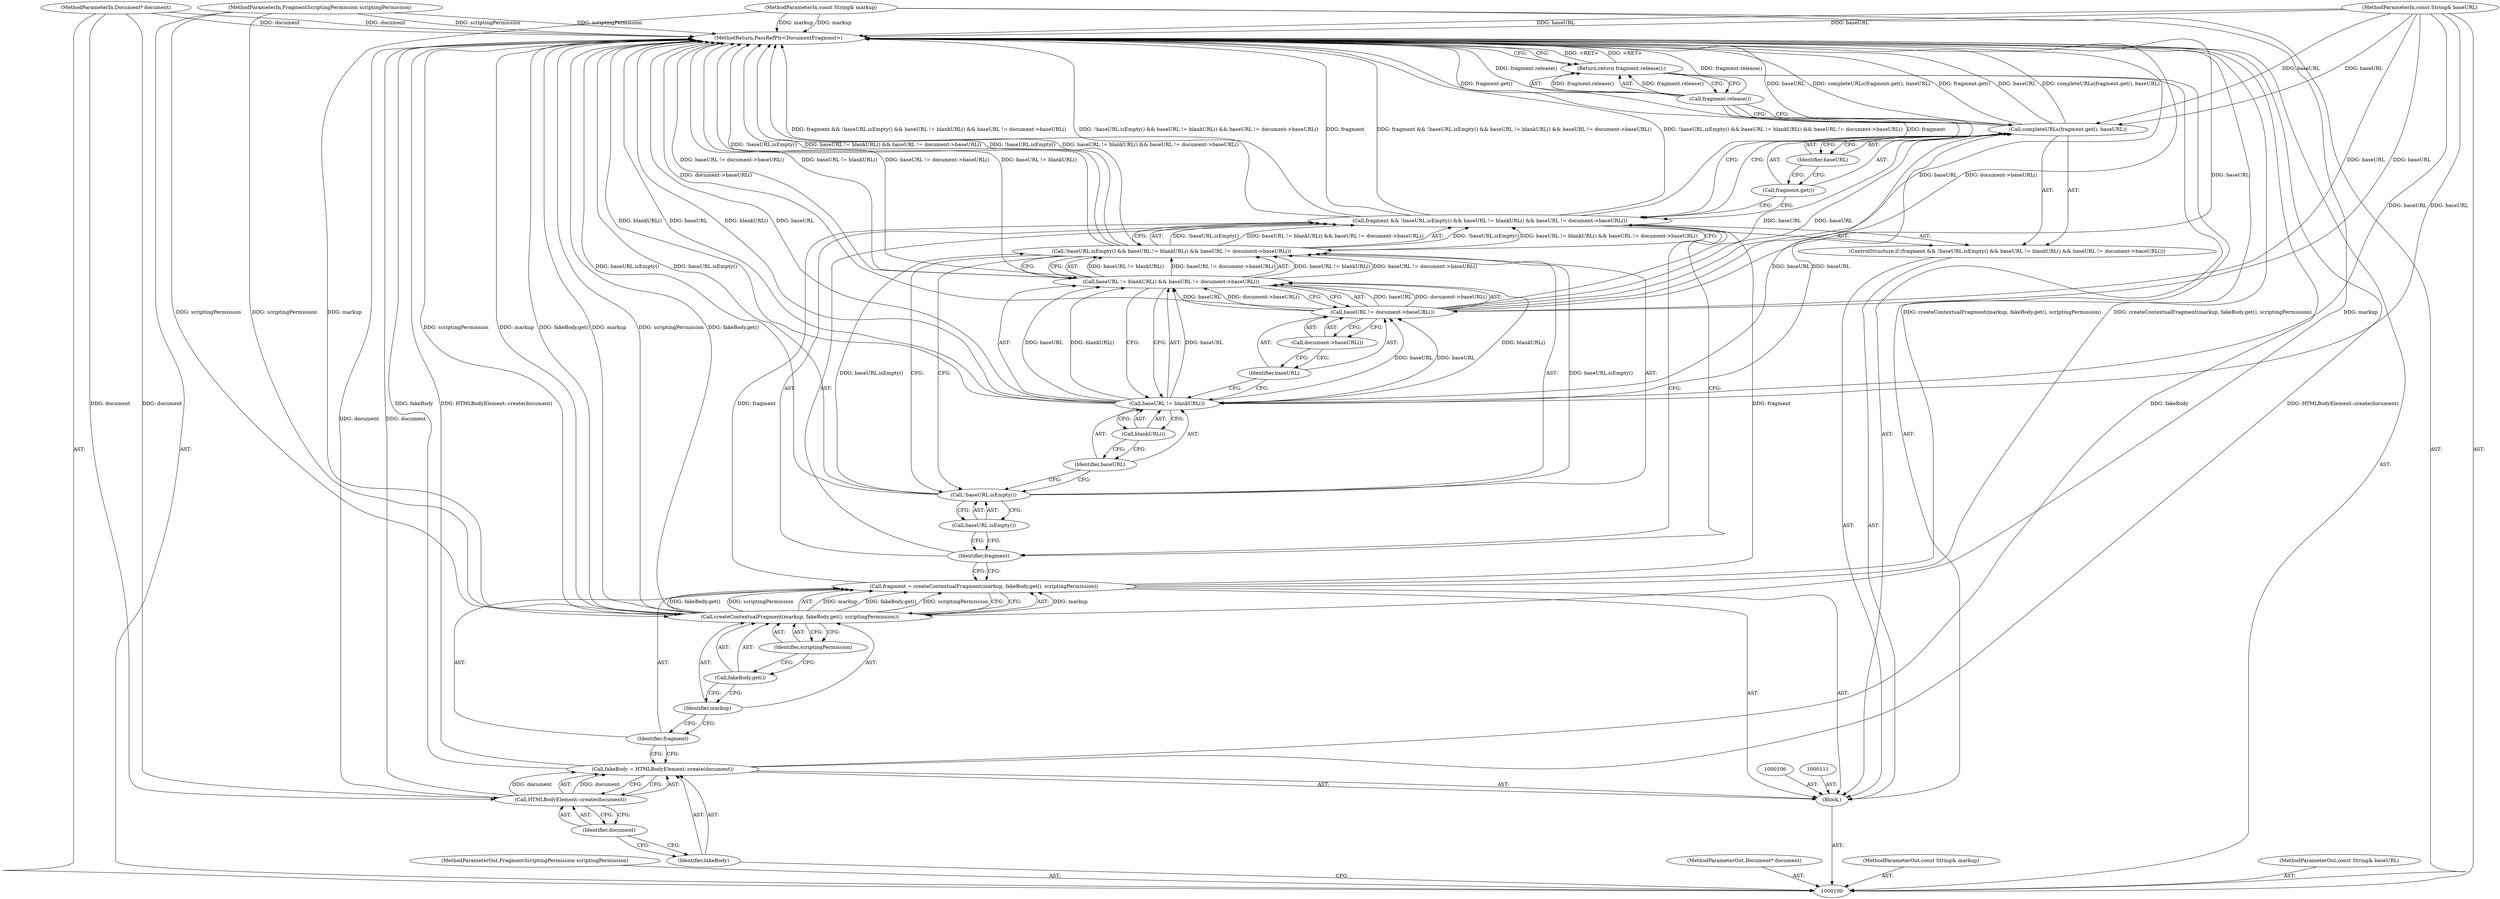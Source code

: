 digraph "0_Chrome_73edae623529f04c668268de49d00324b96166a2_3" {
"1000136" [label="(MethodReturn,PassRefPtr<DocumentFragment>)"];
"1000104" [label="(MethodParameterIn,FragmentScriptingPermission scriptingPermission)"];
"1000200" [label="(MethodParameterOut,FragmentScriptingPermission scriptingPermission)"];
"1000101" [label="(MethodParameterIn,Document* document)"];
"1000197" [label="(MethodParameterOut,Document* document)"];
"1000102" [label="(MethodParameterIn,const String& markup)"];
"1000198" [label="(MethodParameterOut,const String& markup)"];
"1000103" [label="(MethodParameterIn,const String& baseURL)"];
"1000199" [label="(MethodParameterOut,const String& baseURL)"];
"1000105" [label="(Block,)"];
"1000107" [label="(Call,fakeBody = HTMLBodyElement::create(document))"];
"1000108" [label="(Identifier,fakeBody)"];
"1000109" [label="(Call,HTMLBodyElement::create(document))"];
"1000110" [label="(Identifier,document)"];
"1000112" [label="(Call,fragment = createContextualFragment(markup, fakeBody.get(), scriptingPermission))"];
"1000113" [label="(Identifier,fragment)"];
"1000114" [label="(Call,createContextualFragment(markup, fakeBody.get(), scriptingPermission))"];
"1000115" [label="(Identifier,markup)"];
"1000116" [label="(Call,fakeBody.get())"];
"1000117" [label="(Identifier,scriptingPermission)"];
"1000121" [label="(Call,!baseURL.isEmpty() && baseURL != blankURL() && baseURL != document->baseURL())"];
"1000122" [label="(Call,!baseURL.isEmpty())"];
"1000123" [label="(Call,baseURL.isEmpty())"];
"1000124" [label="(Call,baseURL != blankURL() && baseURL != document->baseURL())"];
"1000125" [label="(Call,baseURL != blankURL())"];
"1000126" [label="(Identifier,baseURL)"];
"1000118" [label="(ControlStructure,if (fragment && !baseURL.isEmpty() && baseURL != blankURL() && baseURL != document->baseURL()))"];
"1000127" [label="(Call,blankURL())"];
"1000128" [label="(Call,baseURL != document->baseURL())"];
"1000129" [label="(Identifier,baseURL)"];
"1000130" [label="(Call,document->baseURL())"];
"1000119" [label="(Call,fragment && !baseURL.isEmpty() && baseURL != blankURL() && baseURL != document->baseURL())"];
"1000120" [label="(Identifier,fragment)"];
"1000132" [label="(Call,fragment.get())"];
"1000133" [label="(Identifier,baseURL)"];
"1000131" [label="(Call,completeURLs(fragment.get(), baseURL))"];
"1000135" [label="(Call,fragment.release())"];
"1000134" [label="(Return,return fragment.release();)"];
"1000136" -> "1000100"  [label="AST: "];
"1000136" -> "1000134"  [label="CFG: "];
"1000114" -> "1000136"  [label="DDG: scriptingPermission"];
"1000114" -> "1000136"  [label="DDG: fakeBody.get()"];
"1000114" -> "1000136"  [label="DDG: markup"];
"1000124" -> "1000136"  [label="DDG: baseURL != blankURL()"];
"1000124" -> "1000136"  [label="DDG: baseURL != document->baseURL()"];
"1000107" -> "1000136"  [label="DDG: fakeBody"];
"1000107" -> "1000136"  [label="DDG: HTMLBodyElement::create(document)"];
"1000104" -> "1000136"  [label="DDG: scriptingPermission"];
"1000112" -> "1000136"  [label="DDG: createContextualFragment(markup, fakeBody.get(), scriptingPermission)"];
"1000125" -> "1000136"  [label="DDG: blankURL()"];
"1000125" -> "1000136"  [label="DDG: baseURL"];
"1000121" -> "1000136"  [label="DDG: !baseURL.isEmpty()"];
"1000121" -> "1000136"  [label="DDG: baseURL != blankURL() && baseURL != document->baseURL()"];
"1000119" -> "1000136"  [label="DDG: fragment && !baseURL.isEmpty() && baseURL != blankURL() && baseURL != document->baseURL()"];
"1000119" -> "1000136"  [label="DDG: !baseURL.isEmpty() && baseURL != blankURL() && baseURL != document->baseURL()"];
"1000119" -> "1000136"  [label="DDG: fragment"];
"1000128" -> "1000136"  [label="DDG: document->baseURL()"];
"1000128" -> "1000136"  [label="DDG: baseURL"];
"1000122" -> "1000136"  [label="DDG: baseURL.isEmpty()"];
"1000131" -> "1000136"  [label="DDG: fragment.get()"];
"1000131" -> "1000136"  [label="DDG: baseURL"];
"1000131" -> "1000136"  [label="DDG: completeURLs(fragment.get(), baseURL)"];
"1000103" -> "1000136"  [label="DDG: baseURL"];
"1000102" -> "1000136"  [label="DDG: markup"];
"1000135" -> "1000136"  [label="DDG: fragment.release()"];
"1000101" -> "1000136"  [label="DDG: document"];
"1000109" -> "1000136"  [label="DDG: document"];
"1000134" -> "1000136"  [label="DDG: <RET>"];
"1000104" -> "1000100"  [label="AST: "];
"1000104" -> "1000136"  [label="DDG: scriptingPermission"];
"1000104" -> "1000114"  [label="DDG: scriptingPermission"];
"1000200" -> "1000100"  [label="AST: "];
"1000101" -> "1000100"  [label="AST: "];
"1000101" -> "1000136"  [label="DDG: document"];
"1000101" -> "1000109"  [label="DDG: document"];
"1000197" -> "1000100"  [label="AST: "];
"1000102" -> "1000100"  [label="AST: "];
"1000102" -> "1000136"  [label="DDG: markup"];
"1000102" -> "1000114"  [label="DDG: markup"];
"1000198" -> "1000100"  [label="AST: "];
"1000103" -> "1000100"  [label="AST: "];
"1000103" -> "1000136"  [label="DDG: baseURL"];
"1000103" -> "1000125"  [label="DDG: baseURL"];
"1000103" -> "1000128"  [label="DDG: baseURL"];
"1000103" -> "1000131"  [label="DDG: baseURL"];
"1000199" -> "1000100"  [label="AST: "];
"1000105" -> "1000100"  [label="AST: "];
"1000106" -> "1000105"  [label="AST: "];
"1000107" -> "1000105"  [label="AST: "];
"1000111" -> "1000105"  [label="AST: "];
"1000112" -> "1000105"  [label="AST: "];
"1000118" -> "1000105"  [label="AST: "];
"1000134" -> "1000105"  [label="AST: "];
"1000107" -> "1000105"  [label="AST: "];
"1000107" -> "1000109"  [label="CFG: "];
"1000108" -> "1000107"  [label="AST: "];
"1000109" -> "1000107"  [label="AST: "];
"1000113" -> "1000107"  [label="CFG: "];
"1000107" -> "1000136"  [label="DDG: fakeBody"];
"1000107" -> "1000136"  [label="DDG: HTMLBodyElement::create(document)"];
"1000109" -> "1000107"  [label="DDG: document"];
"1000108" -> "1000107"  [label="AST: "];
"1000108" -> "1000100"  [label="CFG: "];
"1000110" -> "1000108"  [label="CFG: "];
"1000109" -> "1000107"  [label="AST: "];
"1000109" -> "1000110"  [label="CFG: "];
"1000110" -> "1000109"  [label="AST: "];
"1000107" -> "1000109"  [label="CFG: "];
"1000109" -> "1000136"  [label="DDG: document"];
"1000109" -> "1000107"  [label="DDG: document"];
"1000101" -> "1000109"  [label="DDG: document"];
"1000110" -> "1000109"  [label="AST: "];
"1000110" -> "1000108"  [label="CFG: "];
"1000109" -> "1000110"  [label="CFG: "];
"1000112" -> "1000105"  [label="AST: "];
"1000112" -> "1000114"  [label="CFG: "];
"1000113" -> "1000112"  [label="AST: "];
"1000114" -> "1000112"  [label="AST: "];
"1000120" -> "1000112"  [label="CFG: "];
"1000112" -> "1000136"  [label="DDG: createContextualFragment(markup, fakeBody.get(), scriptingPermission)"];
"1000114" -> "1000112"  [label="DDG: markup"];
"1000114" -> "1000112"  [label="DDG: fakeBody.get()"];
"1000114" -> "1000112"  [label="DDG: scriptingPermission"];
"1000112" -> "1000119"  [label="DDG: fragment"];
"1000113" -> "1000112"  [label="AST: "];
"1000113" -> "1000107"  [label="CFG: "];
"1000115" -> "1000113"  [label="CFG: "];
"1000114" -> "1000112"  [label="AST: "];
"1000114" -> "1000117"  [label="CFG: "];
"1000115" -> "1000114"  [label="AST: "];
"1000116" -> "1000114"  [label="AST: "];
"1000117" -> "1000114"  [label="AST: "];
"1000112" -> "1000114"  [label="CFG: "];
"1000114" -> "1000136"  [label="DDG: scriptingPermission"];
"1000114" -> "1000136"  [label="DDG: fakeBody.get()"];
"1000114" -> "1000136"  [label="DDG: markup"];
"1000114" -> "1000112"  [label="DDG: markup"];
"1000114" -> "1000112"  [label="DDG: fakeBody.get()"];
"1000114" -> "1000112"  [label="DDG: scriptingPermission"];
"1000102" -> "1000114"  [label="DDG: markup"];
"1000104" -> "1000114"  [label="DDG: scriptingPermission"];
"1000115" -> "1000114"  [label="AST: "];
"1000115" -> "1000113"  [label="CFG: "];
"1000116" -> "1000115"  [label="CFG: "];
"1000116" -> "1000114"  [label="AST: "];
"1000116" -> "1000115"  [label="CFG: "];
"1000117" -> "1000116"  [label="CFG: "];
"1000117" -> "1000114"  [label="AST: "];
"1000117" -> "1000116"  [label="CFG: "];
"1000114" -> "1000117"  [label="CFG: "];
"1000121" -> "1000119"  [label="AST: "];
"1000121" -> "1000122"  [label="CFG: "];
"1000121" -> "1000124"  [label="CFG: "];
"1000122" -> "1000121"  [label="AST: "];
"1000124" -> "1000121"  [label="AST: "];
"1000119" -> "1000121"  [label="CFG: "];
"1000121" -> "1000136"  [label="DDG: !baseURL.isEmpty()"];
"1000121" -> "1000136"  [label="DDG: baseURL != blankURL() && baseURL != document->baseURL()"];
"1000121" -> "1000119"  [label="DDG: !baseURL.isEmpty()"];
"1000121" -> "1000119"  [label="DDG: baseURL != blankURL() && baseURL != document->baseURL()"];
"1000122" -> "1000121"  [label="DDG: baseURL.isEmpty()"];
"1000124" -> "1000121"  [label="DDG: baseURL != blankURL()"];
"1000124" -> "1000121"  [label="DDG: baseURL != document->baseURL()"];
"1000122" -> "1000121"  [label="AST: "];
"1000122" -> "1000123"  [label="CFG: "];
"1000123" -> "1000122"  [label="AST: "];
"1000126" -> "1000122"  [label="CFG: "];
"1000121" -> "1000122"  [label="CFG: "];
"1000122" -> "1000136"  [label="DDG: baseURL.isEmpty()"];
"1000122" -> "1000121"  [label="DDG: baseURL.isEmpty()"];
"1000123" -> "1000122"  [label="AST: "];
"1000123" -> "1000120"  [label="CFG: "];
"1000122" -> "1000123"  [label="CFG: "];
"1000124" -> "1000121"  [label="AST: "];
"1000124" -> "1000125"  [label="CFG: "];
"1000124" -> "1000128"  [label="CFG: "];
"1000125" -> "1000124"  [label="AST: "];
"1000128" -> "1000124"  [label="AST: "];
"1000121" -> "1000124"  [label="CFG: "];
"1000124" -> "1000136"  [label="DDG: baseURL != blankURL()"];
"1000124" -> "1000136"  [label="DDG: baseURL != document->baseURL()"];
"1000124" -> "1000121"  [label="DDG: baseURL != blankURL()"];
"1000124" -> "1000121"  [label="DDG: baseURL != document->baseURL()"];
"1000125" -> "1000124"  [label="DDG: baseURL"];
"1000125" -> "1000124"  [label="DDG: blankURL()"];
"1000128" -> "1000124"  [label="DDG: baseURL"];
"1000128" -> "1000124"  [label="DDG: document->baseURL()"];
"1000125" -> "1000124"  [label="AST: "];
"1000125" -> "1000127"  [label="CFG: "];
"1000126" -> "1000125"  [label="AST: "];
"1000127" -> "1000125"  [label="AST: "];
"1000129" -> "1000125"  [label="CFG: "];
"1000124" -> "1000125"  [label="CFG: "];
"1000125" -> "1000136"  [label="DDG: blankURL()"];
"1000125" -> "1000136"  [label="DDG: baseURL"];
"1000125" -> "1000124"  [label="DDG: baseURL"];
"1000125" -> "1000124"  [label="DDG: blankURL()"];
"1000103" -> "1000125"  [label="DDG: baseURL"];
"1000125" -> "1000128"  [label="DDG: baseURL"];
"1000125" -> "1000131"  [label="DDG: baseURL"];
"1000126" -> "1000125"  [label="AST: "];
"1000126" -> "1000122"  [label="CFG: "];
"1000127" -> "1000126"  [label="CFG: "];
"1000118" -> "1000105"  [label="AST: "];
"1000119" -> "1000118"  [label="AST: "];
"1000131" -> "1000118"  [label="AST: "];
"1000127" -> "1000125"  [label="AST: "];
"1000127" -> "1000126"  [label="CFG: "];
"1000125" -> "1000127"  [label="CFG: "];
"1000128" -> "1000124"  [label="AST: "];
"1000128" -> "1000130"  [label="CFG: "];
"1000129" -> "1000128"  [label="AST: "];
"1000130" -> "1000128"  [label="AST: "];
"1000124" -> "1000128"  [label="CFG: "];
"1000128" -> "1000136"  [label="DDG: document->baseURL()"];
"1000128" -> "1000136"  [label="DDG: baseURL"];
"1000128" -> "1000124"  [label="DDG: baseURL"];
"1000128" -> "1000124"  [label="DDG: document->baseURL()"];
"1000125" -> "1000128"  [label="DDG: baseURL"];
"1000103" -> "1000128"  [label="DDG: baseURL"];
"1000128" -> "1000131"  [label="DDG: baseURL"];
"1000129" -> "1000128"  [label="AST: "];
"1000129" -> "1000125"  [label="CFG: "];
"1000130" -> "1000129"  [label="CFG: "];
"1000130" -> "1000128"  [label="AST: "];
"1000130" -> "1000129"  [label="CFG: "];
"1000128" -> "1000130"  [label="CFG: "];
"1000119" -> "1000118"  [label="AST: "];
"1000119" -> "1000120"  [label="CFG: "];
"1000119" -> "1000121"  [label="CFG: "];
"1000120" -> "1000119"  [label="AST: "];
"1000121" -> "1000119"  [label="AST: "];
"1000132" -> "1000119"  [label="CFG: "];
"1000135" -> "1000119"  [label="CFG: "];
"1000119" -> "1000136"  [label="DDG: fragment && !baseURL.isEmpty() && baseURL != blankURL() && baseURL != document->baseURL()"];
"1000119" -> "1000136"  [label="DDG: !baseURL.isEmpty() && baseURL != blankURL() && baseURL != document->baseURL()"];
"1000119" -> "1000136"  [label="DDG: fragment"];
"1000112" -> "1000119"  [label="DDG: fragment"];
"1000121" -> "1000119"  [label="DDG: !baseURL.isEmpty()"];
"1000121" -> "1000119"  [label="DDG: baseURL != blankURL() && baseURL != document->baseURL()"];
"1000120" -> "1000119"  [label="AST: "];
"1000120" -> "1000112"  [label="CFG: "];
"1000123" -> "1000120"  [label="CFG: "];
"1000119" -> "1000120"  [label="CFG: "];
"1000132" -> "1000131"  [label="AST: "];
"1000132" -> "1000119"  [label="CFG: "];
"1000133" -> "1000132"  [label="CFG: "];
"1000133" -> "1000131"  [label="AST: "];
"1000133" -> "1000132"  [label="CFG: "];
"1000131" -> "1000133"  [label="CFG: "];
"1000131" -> "1000118"  [label="AST: "];
"1000131" -> "1000133"  [label="CFG: "];
"1000132" -> "1000131"  [label="AST: "];
"1000133" -> "1000131"  [label="AST: "];
"1000135" -> "1000131"  [label="CFG: "];
"1000131" -> "1000136"  [label="DDG: fragment.get()"];
"1000131" -> "1000136"  [label="DDG: baseURL"];
"1000131" -> "1000136"  [label="DDG: completeURLs(fragment.get(), baseURL)"];
"1000125" -> "1000131"  [label="DDG: baseURL"];
"1000128" -> "1000131"  [label="DDG: baseURL"];
"1000103" -> "1000131"  [label="DDG: baseURL"];
"1000135" -> "1000134"  [label="AST: "];
"1000135" -> "1000131"  [label="CFG: "];
"1000135" -> "1000119"  [label="CFG: "];
"1000134" -> "1000135"  [label="CFG: "];
"1000135" -> "1000136"  [label="DDG: fragment.release()"];
"1000135" -> "1000134"  [label="DDG: fragment.release()"];
"1000134" -> "1000105"  [label="AST: "];
"1000134" -> "1000135"  [label="CFG: "];
"1000135" -> "1000134"  [label="AST: "];
"1000136" -> "1000134"  [label="CFG: "];
"1000134" -> "1000136"  [label="DDG: <RET>"];
"1000135" -> "1000134"  [label="DDG: fragment.release()"];
}
